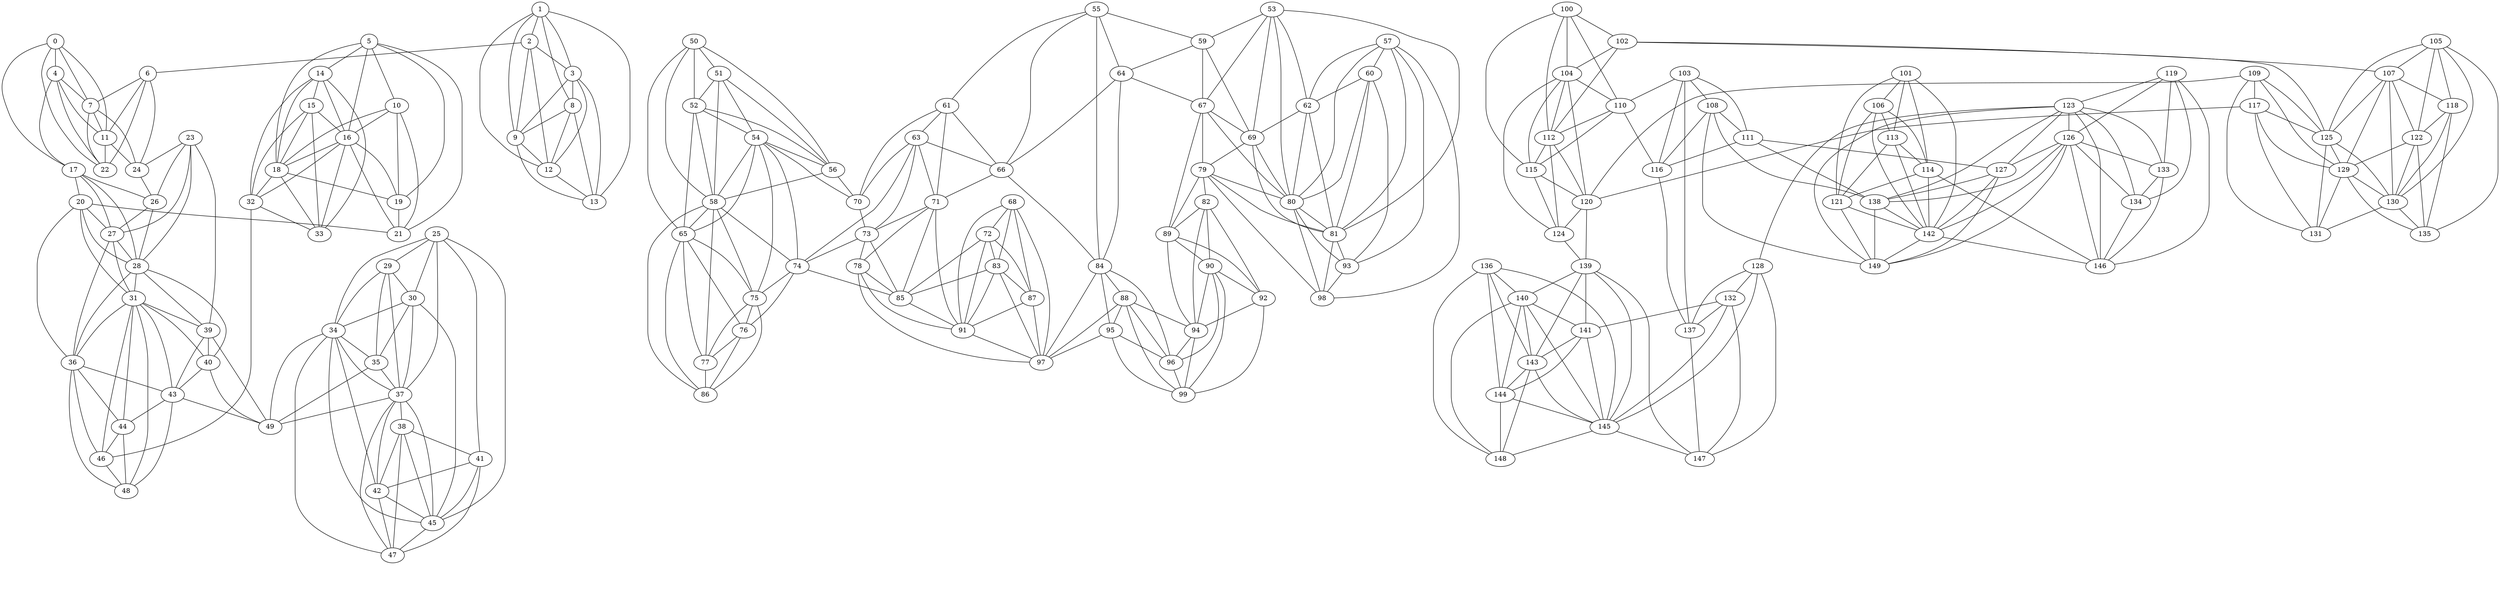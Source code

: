 /*****
 
*****/

graph G {
  graph [splines=true overlap=false]
  node  [shape=ellipse, width=0.3, height=0.3]
  0 [label="0"];
  1 [label="1"];
  2 [label="2"];
  3 [label="3"];
  4 [label="4"];
  5 [label="5"];
  6 [label="6"];
  7 [label="7"];
  8 [label="8"];
  9 [label="9"];
  10 [label="10"];
  11 [label="11"];
  12 [label="12"];
  13 [label="13"];
  14 [label="14"];
  15 [label="15"];
  16 [label="16"];
  17 [label="17"];
  18 [label="18"];
  19 [label="19"];
  20 [label="20"];
  21 [label="21"];
  22 [label="22"];
  23 [label="23"];
  24 [label="24"];
  25 [label="25"];
  26 [label="26"];
  27 [label="27"];
  28 [label="28"];
  29 [label="29"];
  30 [label="30"];
  31 [label="31"];
  32 [label="32"];
  33 [label="33"];
  34 [label="34"];
  35 [label="35"];
  36 [label="36"];
  37 [label="37"];
  38 [label="38"];
  39 [label="39"];
  40 [label="40"];
  41 [label="41"];
  42 [label="42"];
  43 [label="43"];
  44 [label="44"];
  45 [label="45"];
  46 [label="46"];
  47 [label="47"];
  48 [label="48"];
  49 [label="49"];
  50 [label="50"];
  51 [label="51"];
  52 [label="52"];
  53 [label="53"];
  54 [label="54"];
  55 [label="55"];
  56 [label="56"];
  57 [label="57"];
  58 [label="58"];
  59 [label="59"];
  60 [label="60"];
  61 [label="61"];
  62 [label="62"];
  63 [label="63"];
  64 [label="64"];
  65 [label="65"];
  66 [label="66"];
  67 [label="67"];
  68 [label="68"];
  69 [label="69"];
  70 [label="70"];
  71 [label="71"];
  72 [label="72"];
  73 [label="73"];
  74 [label="74"];
  75 [label="75"];
  76 [label="76"];
  77 [label="77"];
  78 [label="78"];
  79 [label="79"];
  80 [label="80"];
  81 [label="81"];
  82 [label="82"];
  83 [label="83"];
  84 [label="84"];
  85 [label="85"];
  86 [label="86"];
  87 [label="87"];
  88 [label="88"];
  89 [label="89"];
  90 [label="90"];
  91 [label="91"];
  92 [label="92"];
  93 [label="93"];
  94 [label="94"];
  95 [label="95"];
  96 [label="96"];
  97 [label="97"];
  98 [label="98"];
  99 [label="99"];
  100 [label="100"];
  101 [label="101"];
  102 [label="102"];
  103 [label="103"];
  104 [label="104"];
  105 [label="105"];
  106 [label="106"];
  107 [label="107"];
  108 [label="108"];
  109 [label="109"];
  110 [label="110"];
  111 [label="111"];
  112 [label="112"];
  113 [label="113"];
  114 [label="114"];
  115 [label="115"];
  116 [label="116"];
  117 [label="117"];
  118 [label="118"];
  119 [label="119"];
  120 [label="120"];
  121 [label="121"];
  122 [label="122"];
  123 [label="123"];
  124 [label="124"];
  125 [label="125"];
  126 [label="126"];
  127 [label="127"];
  128 [label="128"];
  129 [label="129"];
  130 [label="130"];
  131 [label="131"];
  132 [label="132"];
  133 [label="133"];
  134 [label="134"];
  135 [label="135"];
  136 [label="136"];
  137 [label="137"];
  138 [label="138"];
  139 [label="139"];
  140 [label="140"];
  141 [label="141"];
  142 [label="142"];
  143 [label="143"];
  144 [label="144"];
  145 [label="145"];
  146 [label="146"];
  147 [label="147"];
  148 [label="148"];
  149 [label="149"];
  0 -- 4;
  0 -- 7;
  0 -- 11;
  0 -- 17;
  0 -- 22;
  1 -- 2;
  1 -- 3;
  1 -- 8;
  1 -- 9;
  1 -- 12;
  1 -- 13;
  2 -- 3;
  2 -- 6;
  2 -- 9;
  2 -- 12;
  3 -- 8;
  3 -- 9;
  3 -- 12;
  3 -- 13;
  4 -- 7;
  4 -- 11;
  4 -- 17;
  4 -- 22;
  5 -- 10;
  5 -- 14;
  5 -- 16;
  5 -- 18;
  5 -- 19;
  5 -- 21;
  6 -- 7;
  6 -- 11;
  6 -- 22;
  6 -- 24;
  7 -- 11;
  7 -- 22;
  7 -- 24;
  8 -- 9;
  8 -- 12;
  8 -- 13;
  9 -- 12;
  9 -- 13;
  10 -- 16;
  10 -- 18;
  10 -- 19;
  10 -- 21;
  11 -- 22;
  11 -- 24;
  12 -- 13;
  14 -- 15;
  14 -- 16;
  14 -- 18;
  14 -- 32;
  14 -- 33;
  15 -- 16;
  15 -- 18;
  15 -- 32;
  15 -- 33;
  16 -- 18;
  16 -- 19;
  16 -- 21;
  16 -- 32;
  16 -- 33;
  17 -- 20;
  17 -- 26;
  17 -- 27;
  17 -- 28;
  18 -- 19;
  18 -- 32;
  18 -- 33;
  19 -- 21;
  20 -- 21;
  20 -- 27;
  20 -- 28;
  20 -- 31;
  20 -- 36;
  23 -- 24;
  23 -- 26;
  23 -- 27;
  23 -- 28;
  23 -- 39;
  24 -- 26;
  25 -- 29;
  25 -- 30;
  25 -- 34;
  25 -- 37;
  25 -- 41;
  25 -- 45;
  26 -- 27;
  26 -- 28;
  27 -- 28;
  27 -- 31;
  27 -- 36;
  28 -- 31;
  28 -- 36;
  28 -- 39;
  28 -- 40;
  29 -- 30;
  29 -- 34;
  29 -- 35;
  29 -- 37;
  30 -- 34;
  30 -- 35;
  30 -- 37;
  30 -- 45;
  31 -- 36;
  31 -- 39;
  31 -- 40;
  31 -- 43;
  31 -- 44;
  31 -- 46;
  31 -- 48;
  32 -- 33;
  32 -- 46;
  34 -- 35;
  34 -- 37;
  34 -- 42;
  34 -- 45;
  34 -- 47;
  34 -- 49;
  35 -- 37;
  35 -- 49;
  36 -- 43;
  36 -- 44;
  36 -- 46;
  36 -- 48;
  37 -- 38;
  37 -- 42;
  37 -- 45;
  37 -- 47;
  37 -- 49;
  38 -- 41;
  38 -- 42;
  38 -- 45;
  38 -- 47;
  39 -- 40;
  39 -- 43;
  39 -- 49;
  40 -- 43;
  40 -- 49;
  41 -- 42;
  41 -- 45;
  41 -- 47;
  42 -- 45;
  42 -- 47;
  43 -- 44;
  43 -- 48;
  43 -- 49;
  44 -- 46;
  44 -- 48;
  45 -- 47;
  46 -- 48;
  50 -- 51;
  50 -- 52;
  50 -- 56;
  50 -- 58;
  50 -- 65;
  51 -- 52;
  51 -- 54;
  51 -- 56;
  51 -- 58;
  52 -- 54;
  52 -- 56;
  52 -- 58;
  52 -- 65;
  53 -- 59;
  53 -- 62;
  53 -- 67;
  53 -- 69;
  53 -- 80;
  53 -- 81;
  54 -- 56;
  54 -- 58;
  54 -- 65;
  54 -- 70;
  54 -- 74;
  54 -- 75;
  55 -- 59;
  55 -- 61;
  55 -- 64;
  55 -- 66;
  55 -- 84;
  56 -- 58;
  56 -- 70;
  57 -- 60;
  57 -- 62;
  57 -- 80;
  57 -- 81;
  57 -- 93;
  57 -- 98;
  58 -- 65;
  58 -- 74;
  58 -- 75;
  58 -- 77;
  58 -- 86;
  59 -- 64;
  59 -- 67;
  59 -- 69;
  60 -- 62;
  60 -- 80;
  60 -- 81;
  60 -- 93;
  61 -- 63;
  61 -- 66;
  61 -- 70;
  61 -- 71;
  62 -- 69;
  62 -- 80;
  62 -- 81;
  63 -- 66;
  63 -- 70;
  63 -- 71;
  63 -- 73;
  63 -- 74;
  64 -- 66;
  64 -- 67;
  64 -- 84;
  65 -- 75;
  65 -- 76;
  65 -- 77;
  65 -- 86;
  66 -- 71;
  66 -- 84;
  67 -- 69;
  67 -- 79;
  67 -- 80;
  67 -- 89;
  68 -- 72;
  68 -- 83;
  68 -- 87;
  68 -- 91;
  68 -- 97;
  69 -- 79;
  69 -- 80;
  69 -- 81;
  70 -- 73;
  71 -- 73;
  71 -- 78;
  71 -- 85;
  71 -- 91;
  72 -- 83;
  72 -- 85;
  72 -- 87;
  72 -- 91;
  73 -- 74;
  73 -- 78;
  73 -- 85;
  74 -- 75;
  74 -- 76;
  74 -- 85;
  75 -- 76;
  75 -- 77;
  75 -- 86;
  76 -- 77;
  76 -- 86;
  77 -- 86;
  78 -- 85;
  78 -- 91;
  78 -- 97;
  79 -- 80;
  79 -- 81;
  79 -- 82;
  79 -- 89;
  79 -- 98;
  80 -- 81;
  80 -- 93;
  80 -- 98;
  81 -- 93;
  81 -- 98;
  82 -- 89;
  82 -- 90;
  82 -- 92;
  82 -- 94;
  83 -- 85;
  83 -- 87;
  83 -- 91;
  83 -- 97;
  84 -- 88;
  84 -- 95;
  84 -- 96;
  84 -- 97;
  85 -- 91;
  87 -- 91;
  87 -- 97;
  88 -- 94;
  88 -- 95;
  88 -- 96;
  88 -- 97;
  88 -- 99;
  89 -- 90;
  89 -- 92;
  89 -- 94;
  90 -- 92;
  90 -- 94;
  90 -- 96;
  90 -- 99;
  91 -- 97;
  92 -- 94;
  92 -- 99;
  93 -- 98;
  94 -- 96;
  94 -- 99;
  95 -- 96;
  95 -- 97;
  95 -- 99;
  96 -- 99;
  100 -- 102;
  100 -- 104;
  100 -- 110;
  100 -- 112;
  100 -- 115;
  101 -- 106;
  101 -- 113;
  101 -- 114;
  101 -- 121;
  101 -- 142;
  102 -- 104;
  102 -- 107;
  102 -- 112;
  102 -- 125;
  103 -- 108;
  103 -- 110;
  103 -- 111;
  103 -- 116;
  103 -- 137;
  104 -- 110;
  104 -- 112;
  104 -- 115;
  104 -- 120;
  104 -- 124;
  105 -- 107;
  105 -- 118;
  105 -- 122;
  105 -- 125;
  105 -- 130;
  105 -- 135;
  106 -- 113;
  106 -- 114;
  106 -- 121;
  106 -- 142;
  107 -- 118;
  107 -- 122;
  107 -- 125;
  107 -- 129;
  107 -- 130;
  108 -- 111;
  108 -- 116;
  108 -- 138;
  108 -- 149;
  109 -- 117;
  109 -- 120;
  109 -- 125;
  109 -- 129;
  109 -- 131;
  110 -- 112;
  110 -- 115;
  110 -- 116;
  111 -- 116;
  111 -- 127;
  111 -- 138;
  112 -- 115;
  112 -- 120;
  112 -- 124;
  113 -- 114;
  113 -- 121;
  113 -- 142;
  114 -- 121;
  114 -- 142;
  114 -- 146;
  115 -- 120;
  115 -- 124;
  116 -- 137;
  117 -- 120;
  117 -- 125;
  117 -- 129;
  117 -- 131;
  118 -- 122;
  118 -- 130;
  118 -- 135;
  119 -- 123;
  119 -- 126;
  119 -- 133;
  119 -- 134;
  119 -- 146;
  120 -- 124;
  120 -- 139;
  121 -- 142;
  121 -- 149;
  122 -- 129;
  122 -- 130;
  122 -- 135;
  123 -- 126;
  123 -- 127;
  123 -- 128;
  123 -- 133;
  123 -- 134;
  123 -- 138;
  123 -- 146;
  123 -- 149;
  124 -- 139;
  125 -- 129;
  125 -- 130;
  125 -- 131;
  126 -- 127;
  126 -- 133;
  126 -- 134;
  126 -- 138;
  126 -- 142;
  126 -- 146;
  126 -- 149;
  127 -- 138;
  127 -- 142;
  127 -- 149;
  128 -- 132;
  128 -- 137;
  128 -- 145;
  128 -- 147;
  129 -- 130;
  129 -- 131;
  129 -- 135;
  130 -- 131;
  130 -- 135;
  132 -- 137;
  132 -- 141;
  132 -- 145;
  132 -- 147;
  133 -- 134;
  133 -- 146;
  134 -- 146;
  136 -- 140;
  136 -- 143;
  136 -- 144;
  136 -- 145;
  136 -- 148;
  137 -- 147;
  138 -- 142;
  138 -- 149;
  139 -- 140;
  139 -- 141;
  139 -- 143;
  139 -- 145;
  139 -- 147;
  140 -- 141;
  140 -- 143;
  140 -- 144;
  140 -- 145;
  140 -- 148;
  141 -- 143;
  141 -- 144;
  141 -- 145;
  142 -- 146;
  142 -- 149;
  143 -- 144;
  143 -- 145;
  143 -- 148;
  144 -- 145;
  144 -- 148;
  145 -- 147;
  145 -- 148;
  label = "\n \n";  fontsize=24;
}
